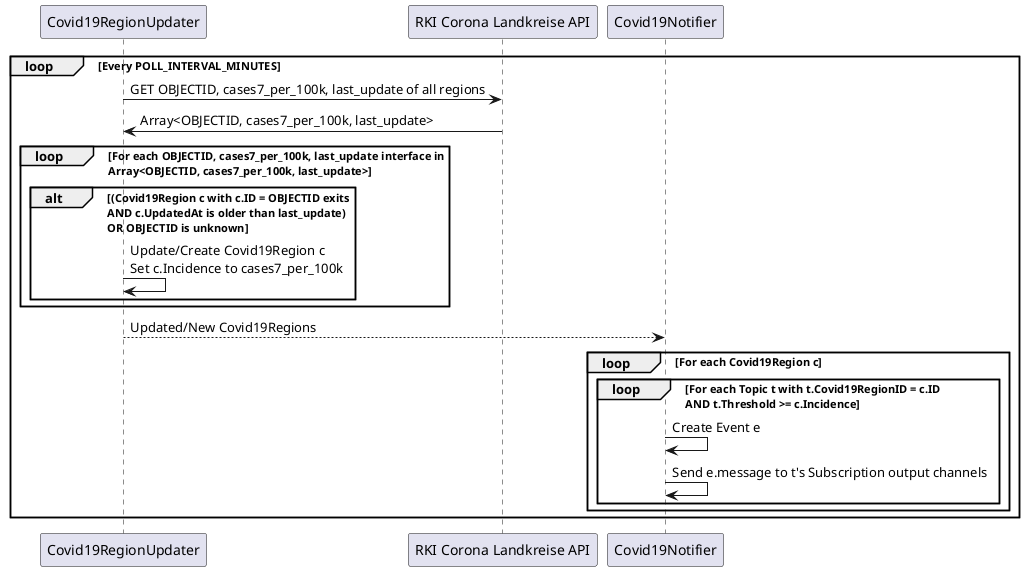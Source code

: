 @startuml

loop Every POLL_INTERVAL_MINUTES

    Covid19RegionUpdater -> "RKI Corona Landkreise API": GET OBJECTID, cases7_per_100k, last_update of all regions
    Covid19RegionUpdater <- "RKI Corona Landkreise API": Array<OBJECTID, cases7_per_100k, last_update>

    loop For each OBJECTID, cases7_per_100k, last_update interface in\nArray<OBJECTID, cases7_per_100k, last_update>
        alt (Covid19Region c with c.ID = OBJECTID exits\nAND c.UpdatedAt is older than last_update)\nOR OBJECTID is unknown
            Covid19RegionUpdater -> Covid19RegionUpdater: Update/Create Covid19Region c\nSet c.Incidence to cases7_per_100k
        end
    end
    Covid19RegionUpdater --> Covid19Notifier: Updated/New Covid19Regions
    loop For each Covid19Region c
        loop For each Topic t with t.Covid19RegionID = c.ID\nAND t.Threshold >= c.Incidence
            Covid19Notifier -> Covid19Notifier: Create Event e
            Covid19Notifier -> Covid19Notifier: Send e.message to t's Subscription output channels
        end
    end

end
@enduml